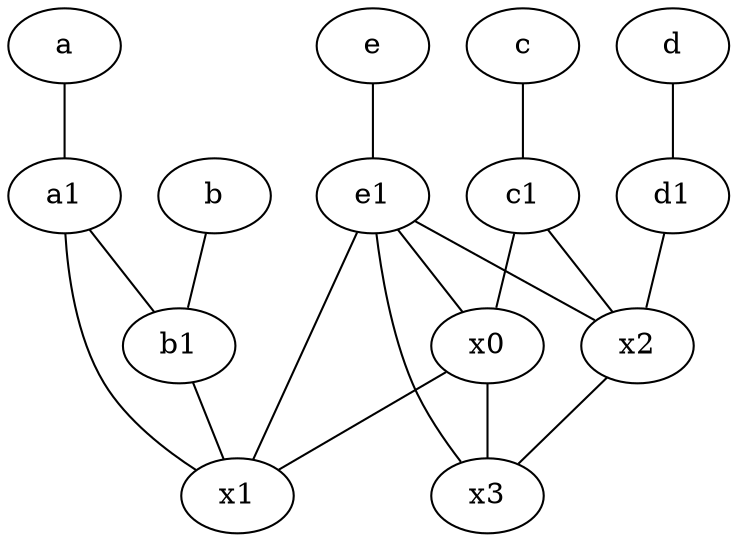 graph {
	e1 [pos="7,7!"]
	a1 [pos="8,3!"]
	x0
	x1
	b [pos="10,4!"]
	e [pos="7,9!"]
	d [pos="2,5!"]
	d1 [pos="3,5!"]
	x2
	c [pos="4.5,2!"]
	x3
	c1 [pos="4.5,3!"]
	a [pos="8,2!"]
	b1 [pos="9,4!"]
	a1 -- x1
	e1 -- x3
	b -- b1
	c1 -- x0
	c -- c1
	c1 -- x2
	d1 -- x2
	x0 -- x3
	e1 -- x0
	e1 -- x2
	a -- a1
	x0 -- x1
	e -- e1
	b1 -- x1
	e1 -- x1
	d -- d1
	x2 -- x3
	a1 -- b1
}
